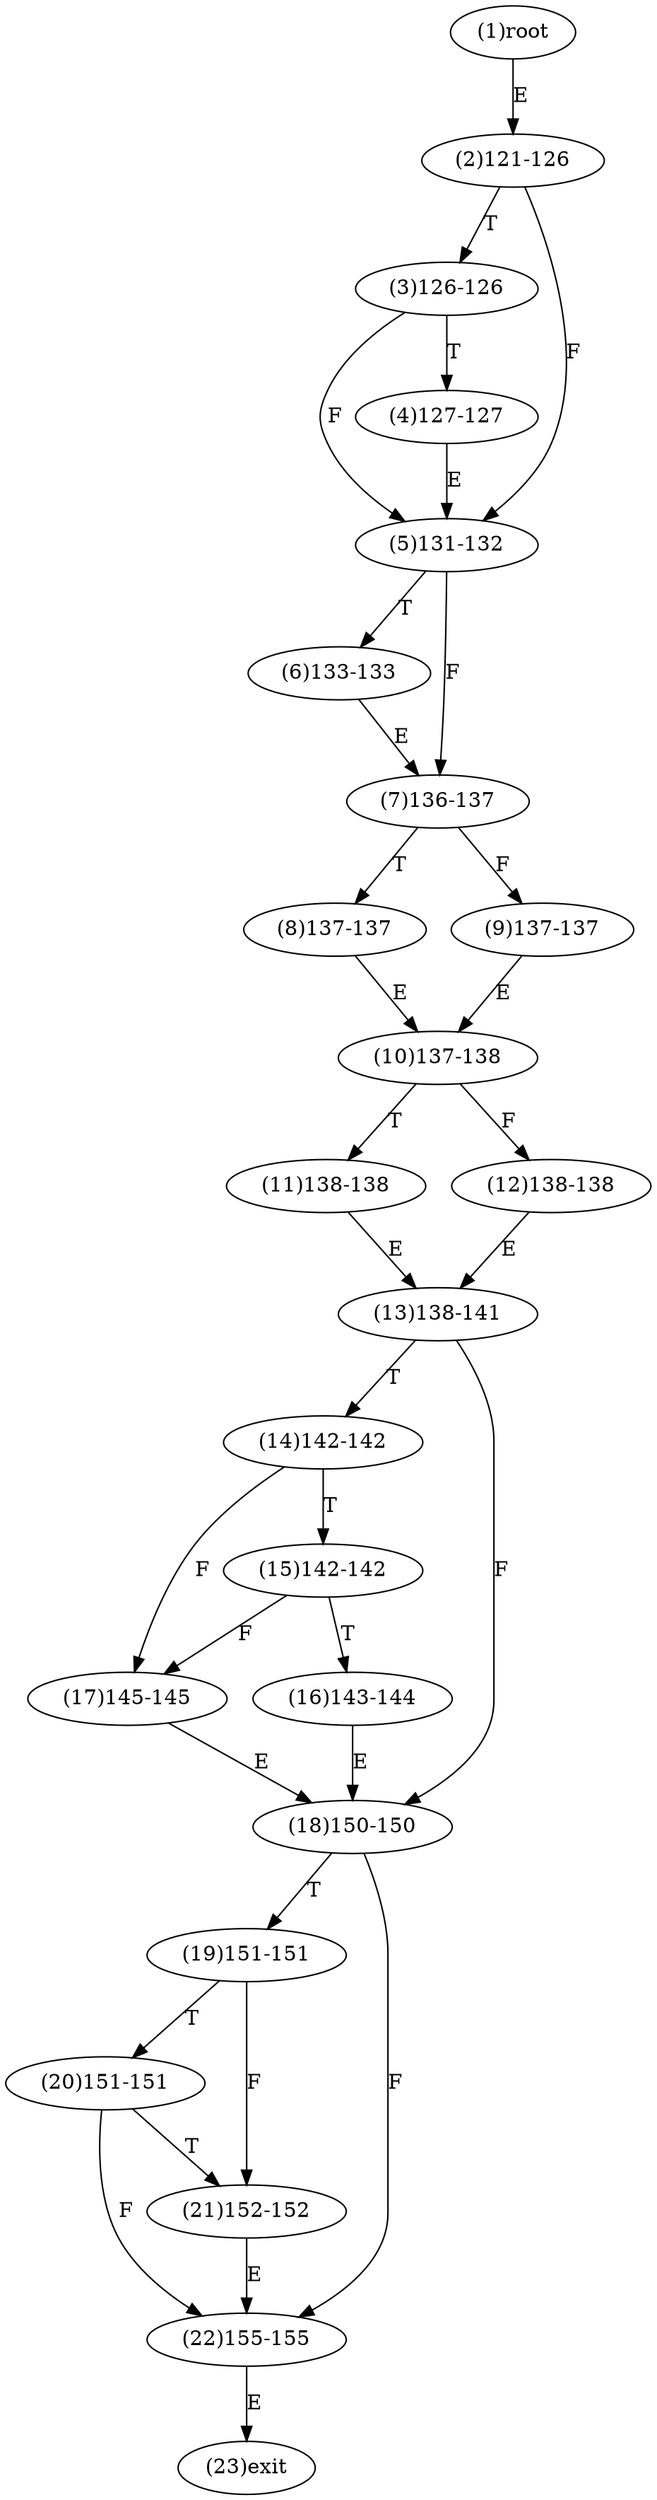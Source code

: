 digraph "" { 
1[ label="(1)root"];
2[ label="(2)121-126"];
3[ label="(3)126-126"];
4[ label="(4)127-127"];
5[ label="(5)131-132"];
6[ label="(6)133-133"];
7[ label="(7)136-137"];
8[ label="(8)137-137"];
9[ label="(9)137-137"];
10[ label="(10)137-138"];
11[ label="(11)138-138"];
12[ label="(12)138-138"];
13[ label="(13)138-141"];
14[ label="(14)142-142"];
15[ label="(15)142-142"];
17[ label="(17)145-145"];
16[ label="(16)143-144"];
19[ label="(19)151-151"];
18[ label="(18)150-150"];
21[ label="(21)152-152"];
20[ label="(20)151-151"];
23[ label="(23)exit"];
22[ label="(22)155-155"];
1->2[ label="E"];
2->5[ label="F"];
2->3[ label="T"];
3->5[ label="F"];
3->4[ label="T"];
4->5[ label="E"];
5->7[ label="F"];
5->6[ label="T"];
6->7[ label="E"];
7->9[ label="F"];
7->8[ label="T"];
8->10[ label="E"];
9->10[ label="E"];
10->12[ label="F"];
10->11[ label="T"];
11->13[ label="E"];
12->13[ label="E"];
13->18[ label="F"];
13->14[ label="T"];
14->17[ label="F"];
14->15[ label="T"];
15->17[ label="F"];
15->16[ label="T"];
16->18[ label="E"];
17->18[ label="E"];
18->22[ label="F"];
18->19[ label="T"];
19->21[ label="F"];
19->20[ label="T"];
20->22[ label="F"];
20->21[ label="T"];
21->22[ label="E"];
22->23[ label="E"];
}